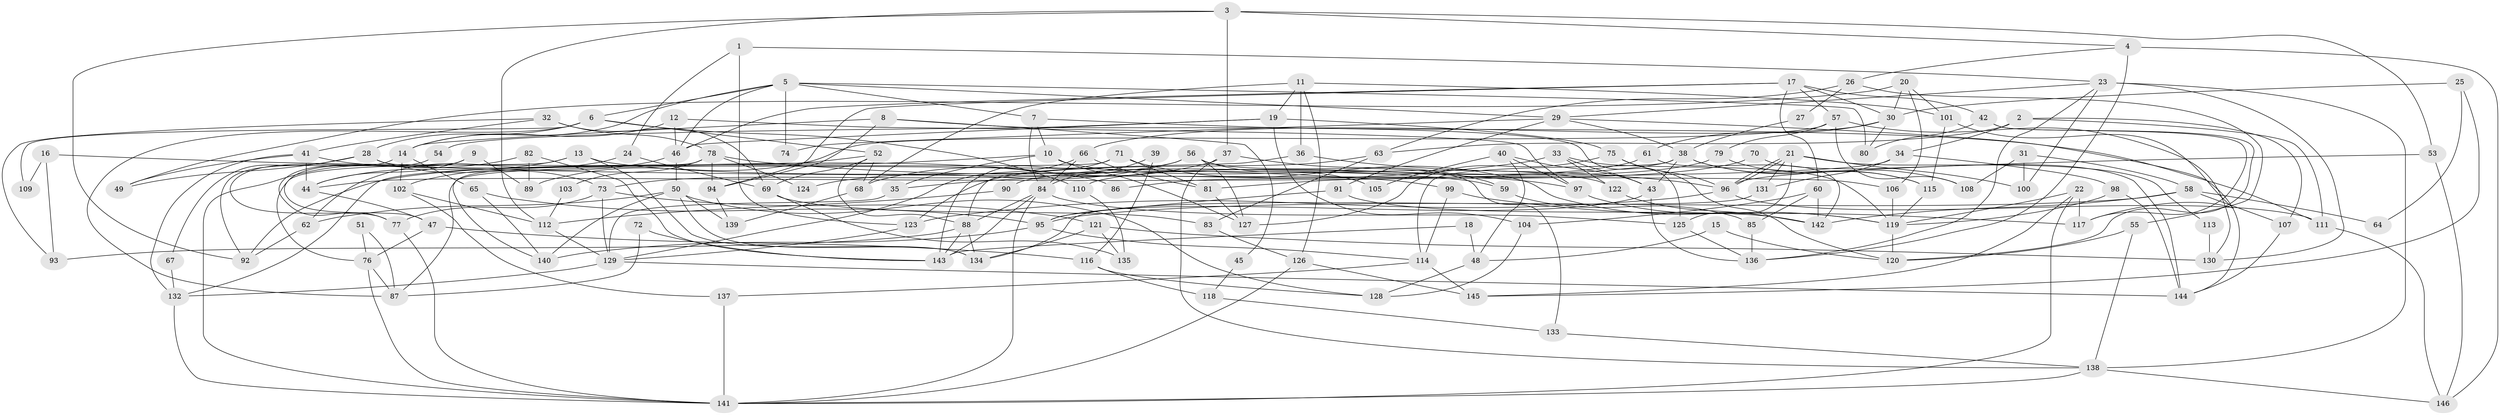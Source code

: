 // coarse degree distribution, {4: 0.23255813953488372, 2: 0.06976744186046512, 5: 0.13953488372093023, 7: 0.09302325581395349, 3: 0.11627906976744186, 12: 0.046511627906976744, 6: 0.06976744186046512, 9: 0.11627906976744186, 8: 0.06976744186046512, 15: 0.023255813953488372, 11: 0.023255813953488372}
// Generated by graph-tools (version 1.1) at 2025/53/03/04/25 21:53:54]
// undirected, 146 vertices, 292 edges
graph export_dot {
graph [start="1"]
  node [color=gray90,style=filled];
  1;
  2;
  3;
  4;
  5;
  6;
  7;
  8;
  9;
  10;
  11;
  12;
  13;
  14;
  15;
  16;
  17;
  18;
  19;
  20;
  21;
  22;
  23;
  24;
  25;
  26;
  27;
  28;
  29;
  30;
  31;
  32;
  33;
  34;
  35;
  36;
  37;
  38;
  39;
  40;
  41;
  42;
  43;
  44;
  45;
  46;
  47;
  48;
  49;
  50;
  51;
  52;
  53;
  54;
  55;
  56;
  57;
  58;
  59;
  60;
  61;
  62;
  63;
  64;
  65;
  66;
  67;
  68;
  69;
  70;
  71;
  72;
  73;
  74;
  75;
  76;
  77;
  78;
  79;
  80;
  81;
  82;
  83;
  84;
  85;
  86;
  87;
  88;
  89;
  90;
  91;
  92;
  93;
  94;
  95;
  96;
  97;
  98;
  99;
  100;
  101;
  102;
  103;
  104;
  105;
  106;
  107;
  108;
  109;
  110;
  111;
  112;
  113;
  114;
  115;
  116;
  117;
  118;
  119;
  120;
  121;
  122;
  123;
  124;
  125;
  126;
  127;
  128;
  129;
  130;
  131;
  132;
  133;
  134;
  135;
  136;
  137;
  138;
  139;
  140;
  141;
  142;
  143;
  144;
  145;
  146;
  1 -- 123;
  1 -- 23;
  1 -- 24;
  2 -- 111;
  2 -- 34;
  2 -- 63;
  2 -- 107;
  3 -- 4;
  3 -- 92;
  3 -- 37;
  3 -- 53;
  3 -- 112;
  4 -- 136;
  4 -- 146;
  4 -- 26;
  5 -- 14;
  5 -- 29;
  5 -- 6;
  5 -- 7;
  5 -- 46;
  5 -- 74;
  5 -- 80;
  6 -- 52;
  6 -- 28;
  6 -- 87;
  6 -- 109;
  6 -- 110;
  7 -- 84;
  7 -- 10;
  7 -- 111;
  8 -- 125;
  8 -- 14;
  8 -- 45;
  8 -- 94;
  9 -- 47;
  9 -- 77;
  9 -- 44;
  9 -- 89;
  10 -- 127;
  10 -- 35;
  10 -- 92;
  10 -- 122;
  11 -- 126;
  11 -- 101;
  11 -- 19;
  11 -- 36;
  11 -- 68;
  12 -- 14;
  12 -- 46;
  12 -- 97;
  13 -- 44;
  13 -- 59;
  13 -- 76;
  13 -- 134;
  14 -- 65;
  14 -- 102;
  14 -- 92;
  15 -- 48;
  15 -- 120;
  16 -- 93;
  16 -- 99;
  16 -- 109;
  17 -- 46;
  17 -- 42;
  17 -- 30;
  17 -- 57;
  17 -- 60;
  17 -- 94;
  18 -- 48;
  18 -- 143;
  19 -- 46;
  19 -- 54;
  19 -- 75;
  19 -- 104;
  20 -- 30;
  20 -- 106;
  20 -- 49;
  20 -- 101;
  21 -- 96;
  21 -- 96;
  21 -- 125;
  21 -- 100;
  21 -- 113;
  21 -- 131;
  22 -- 119;
  22 -- 145;
  22 -- 117;
  22 -- 141;
  23 -- 138;
  23 -- 130;
  23 -- 29;
  23 -- 100;
  23 -- 136;
  24 -- 69;
  24 -- 62;
  25 -- 30;
  25 -- 145;
  25 -- 64;
  26 -- 55;
  26 -- 27;
  26 -- 63;
  27 -- 38;
  28 -- 49;
  28 -- 67;
  28 -- 73;
  28 -- 106;
  29 -- 144;
  29 -- 38;
  29 -- 74;
  29 -- 91;
  30 -- 66;
  30 -- 61;
  30 -- 80;
  31 -- 108;
  31 -- 100;
  31 -- 58;
  32 -- 41;
  32 -- 78;
  32 -- 69;
  32 -- 93;
  33 -- 119;
  33 -- 43;
  33 -- 35;
  33 -- 122;
  34 -- 98;
  34 -- 131;
  34 -- 86;
  35 -- 129;
  36 -- 96;
  36 -- 88;
  37 -- 68;
  37 -- 59;
  37 -- 138;
  38 -- 115;
  38 -- 43;
  38 -- 44;
  38 -- 108;
  38 -- 114;
  39 -- 84;
  39 -- 116;
  40 -- 43;
  40 -- 97;
  40 -- 48;
  40 -- 105;
  41 -- 132;
  41 -- 44;
  41 -- 49;
  41 -- 86;
  42 -- 80;
  42 -- 120;
  42 -- 117;
  43 -- 95;
  43 -- 136;
  44 -- 47;
  45 -- 118;
  46 -- 50;
  46 -- 102;
  47 -- 76;
  47 -- 116;
  48 -- 128;
  50 -- 62;
  50 -- 139;
  50 -- 128;
  50 -- 134;
  50 -- 140;
  51 -- 87;
  51 -- 76;
  52 -- 132;
  52 -- 88;
  52 -- 68;
  52 -- 69;
  53 -- 96;
  53 -- 146;
  54 -- 77;
  55 -- 120;
  55 -- 138;
  56 -- 73;
  56 -- 127;
  56 -- 105;
  56 -- 124;
  56 -- 133;
  57 -- 89;
  57 -- 79;
  57 -- 108;
  57 -- 130;
  58 -- 142;
  58 -- 64;
  58 -- 95;
  58 -- 107;
  59 -- 85;
  60 -- 142;
  60 -- 85;
  60 -- 104;
  61 -- 142;
  61 -- 90;
  62 -- 92;
  63 -- 83;
  63 -- 123;
  65 -- 140;
  65 -- 95;
  66 -- 129;
  66 -- 84;
  66 -- 81;
  67 -- 132;
  68 -- 139;
  69 -- 83;
  69 -- 135;
  70 -- 81;
  70 -- 144;
  71 -- 87;
  71 -- 143;
  71 -- 81;
  71 -- 119;
  72 -- 87;
  72 -- 143;
  73 -- 121;
  73 -- 77;
  73 -- 129;
  75 -- 96;
  75 -- 120;
  75 -- 127;
  76 -- 141;
  76 -- 87;
  77 -- 141;
  78 -- 94;
  78 -- 140;
  78 -- 97;
  78 -- 103;
  78 -- 124;
  79 -- 115;
  79 -- 110;
  81 -- 127;
  82 -- 141;
  82 -- 143;
  82 -- 89;
  83 -- 126;
  84 -- 141;
  84 -- 88;
  84 -- 125;
  84 -- 143;
  85 -- 136;
  88 -- 134;
  88 -- 93;
  88 -- 143;
  90 -- 112;
  91 -- 95;
  91 -- 142;
  94 -- 139;
  95 -- 114;
  95 -- 140;
  96 -- 123;
  96 -- 111;
  97 -- 119;
  98 -- 144;
  98 -- 119;
  99 -- 114;
  99 -- 117;
  101 -- 117;
  101 -- 115;
  102 -- 112;
  102 -- 137;
  103 -- 112;
  104 -- 128;
  106 -- 119;
  107 -- 144;
  110 -- 135;
  111 -- 146;
  112 -- 129;
  113 -- 130;
  114 -- 137;
  114 -- 145;
  115 -- 119;
  116 -- 128;
  116 -- 118;
  118 -- 133;
  119 -- 120;
  121 -- 134;
  121 -- 135;
  121 -- 130;
  122 -- 142;
  123 -- 129;
  125 -- 136;
  126 -- 141;
  126 -- 145;
  129 -- 132;
  129 -- 144;
  131 -- 134;
  132 -- 141;
  133 -- 138;
  137 -- 141;
  138 -- 146;
  138 -- 141;
}
